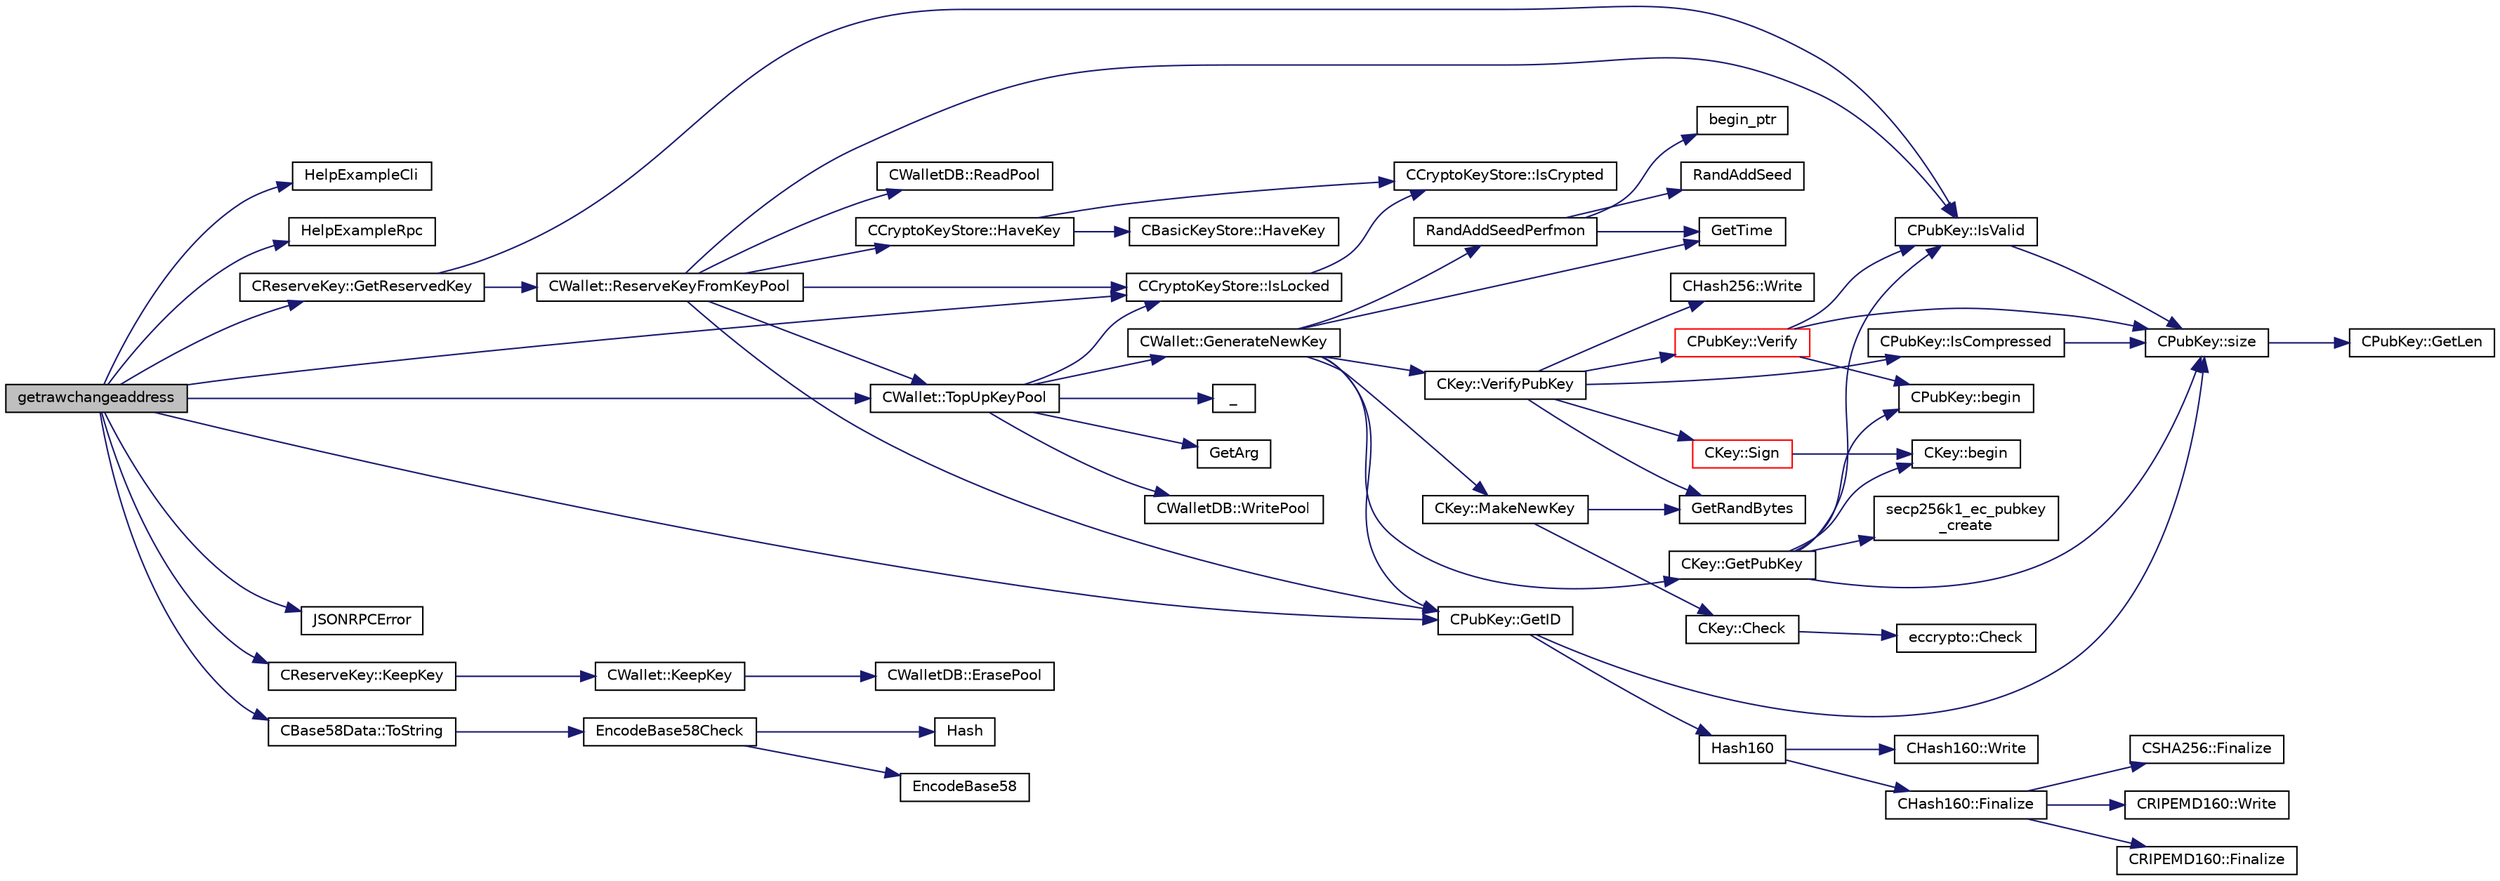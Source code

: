 digraph "getrawchangeaddress"
{
  edge [fontname="Helvetica",fontsize="10",labelfontname="Helvetica",labelfontsize="10"];
  node [fontname="Helvetica",fontsize="10",shape=record];
  rankdir="LR";
  Node492 [label="getrawchangeaddress",height=0.2,width=0.4,color="black", fillcolor="grey75", style="filled", fontcolor="black"];
  Node492 -> Node493 [color="midnightblue",fontsize="10",style="solid",fontname="Helvetica"];
  Node493 [label="HelpExampleCli",height=0.2,width=0.4,color="black", fillcolor="white", style="filled",URL="$rpcserver_8cpp.html#ac01ac6eab5467567ed0da106814e04ec"];
  Node492 -> Node494 [color="midnightblue",fontsize="10",style="solid",fontname="Helvetica"];
  Node494 [label="HelpExampleRpc",height=0.2,width=0.4,color="black", fillcolor="white", style="filled",URL="$rpcserver_8cpp.html#a06ea60e24e5a1053a14a11b1009bf9ef"];
  Node492 -> Node495 [color="midnightblue",fontsize="10",style="solid",fontname="Helvetica"];
  Node495 [label="CCryptoKeyStore::IsLocked",height=0.2,width=0.4,color="black", fillcolor="white", style="filled",URL="$class_c_crypto_key_store.html#a52919fa284a3aa10f1b4bd6018b6dbee"];
  Node495 -> Node496 [color="midnightblue",fontsize="10",style="solid",fontname="Helvetica"];
  Node496 [label="CCryptoKeyStore::IsCrypted",height=0.2,width=0.4,color="black", fillcolor="white", style="filled",URL="$class_c_crypto_key_store.html#acc8fed44366c98fb481333ca6e867088"];
  Node492 -> Node497 [color="midnightblue",fontsize="10",style="solid",fontname="Helvetica"];
  Node497 [label="CWallet::TopUpKeyPool",height=0.2,width=0.4,color="black", fillcolor="white", style="filled",URL="$group___actions.html#ga9730278506e0a4f1c65239b951525b55"];
  Node497 -> Node495 [color="midnightblue",fontsize="10",style="solid",fontname="Helvetica"];
  Node497 -> Node498 [color="midnightblue",fontsize="10",style="solid",fontname="Helvetica"];
  Node498 [label="GetArg",height=0.2,width=0.4,color="black", fillcolor="white", style="filled",URL="$util_8cpp.html#a24f685720bf40370e5bd2a192ad50cd8",tooltip="Return string argument or default value. "];
  Node497 -> Node499 [color="midnightblue",fontsize="10",style="solid",fontname="Helvetica"];
  Node499 [label="CWalletDB::WritePool",height=0.2,width=0.4,color="black", fillcolor="white", style="filled",URL="$class_c_wallet_d_b.html#ad43630ad28a68c3e8b1a633f09aa0964"];
  Node497 -> Node500 [color="midnightblue",fontsize="10",style="solid",fontname="Helvetica"];
  Node500 [label="CWallet::GenerateNewKey",height=0.2,width=0.4,color="black", fillcolor="white", style="filled",URL="$group__map_wallet.html#ga061fe7f54f80ec40f856b3e6365c2f4a"];
  Node500 -> Node501 [color="midnightblue",fontsize="10",style="solid",fontname="Helvetica"];
  Node501 [label="RandAddSeedPerfmon",height=0.2,width=0.4,color="black", fillcolor="white", style="filled",URL="$random_8cpp.html#a786af12a87491f8dc24351d93b9833b6"];
  Node501 -> Node502 [color="midnightblue",fontsize="10",style="solid",fontname="Helvetica"];
  Node502 [label="RandAddSeed",height=0.2,width=0.4,color="black", fillcolor="white", style="filled",URL="$random_8cpp.html#ab699fbdf803610a4e2060fd87787f7e0",tooltip="Seed OpenSSL PRNG with additional entropy data. "];
  Node501 -> Node503 [color="midnightblue",fontsize="10",style="solid",fontname="Helvetica"];
  Node503 [label="GetTime",height=0.2,width=0.4,color="black", fillcolor="white", style="filled",URL="$utiltime_8cpp.html#a46fac5fba8ba905b5f9acb364f5d8c6f",tooltip="For unit testing. "];
  Node501 -> Node504 [color="midnightblue",fontsize="10",style="solid",fontname="Helvetica"];
  Node504 [label="begin_ptr",height=0.2,width=0.4,color="black", fillcolor="white", style="filled",URL="$serialize_8h.html#a19966d167c527d2be493ac9aba27c249",tooltip="Get begin pointer of vector (non-const version). "];
  Node500 -> Node505 [color="midnightblue",fontsize="10",style="solid",fontname="Helvetica"];
  Node505 [label="CKey::MakeNewKey",height=0.2,width=0.4,color="black", fillcolor="white", style="filled",URL="$class_c_key.html#a9d12ed9d297e4286250fd7ea6b59e1a5",tooltip="Generate a new private key using a cryptographic PRNG. "];
  Node505 -> Node506 [color="midnightblue",fontsize="10",style="solid",fontname="Helvetica"];
  Node506 [label="GetRandBytes",height=0.2,width=0.4,color="black", fillcolor="white", style="filled",URL="$random_8cpp.html#ada0c29949c4d1ac0cc027d93c4771423",tooltip="Functions to gather random data via the OpenSSL PRNG. "];
  Node505 -> Node507 [color="midnightblue",fontsize="10",style="solid",fontname="Helvetica"];
  Node507 [label="CKey::Check",height=0.2,width=0.4,color="black", fillcolor="white", style="filled",URL="$class_c_key.html#acec869bc75fa8f4d619ab025d367a97c",tooltip="Check whether the 32-byte array pointed to be vch is valid keydata. "];
  Node507 -> Node508 [color="midnightblue",fontsize="10",style="solid",fontname="Helvetica"];
  Node508 [label="eccrypto::Check",height=0.2,width=0.4,color="black", fillcolor="white", style="filled",URL="$namespaceeccrypto.html#a231bdcb32521375b68fbdaf0d952cfd0"];
  Node500 -> Node509 [color="midnightblue",fontsize="10",style="solid",fontname="Helvetica"];
  Node509 [label="CKey::GetPubKey",height=0.2,width=0.4,color="black", fillcolor="white", style="filled",URL="$class_c_key.html#aa1085c59603a62db6ec776300f250337",tooltip="Compute the public key from a private key. "];
  Node509 -> Node510 [color="midnightblue",fontsize="10",style="solid",fontname="Helvetica"];
  Node510 [label="secp256k1_ec_pubkey\l_create",height=0.2,width=0.4,color="black", fillcolor="white", style="filled",URL="$secp256k1_8h.html#a22e1ef593e0d06d40b4f233e91447aa3",tooltip="Compute the public key for a secret key. "];
  Node509 -> Node511 [color="midnightblue",fontsize="10",style="solid",fontname="Helvetica"];
  Node511 [label="CPubKey::begin",height=0.2,width=0.4,color="black", fillcolor="white", style="filled",URL="$class_c_pub_key.html#a859ab9909d68092d6d4fc739237ab358"];
  Node509 -> Node512 [color="midnightblue",fontsize="10",style="solid",fontname="Helvetica"];
  Node512 [label="CKey::begin",height=0.2,width=0.4,color="black", fillcolor="white", style="filled",URL="$class_c_key.html#ab8dee0ad9d933304a22284ee40040847"];
  Node509 -> Node513 [color="midnightblue",fontsize="10",style="solid",fontname="Helvetica"];
  Node513 [label="CPubKey::size",height=0.2,width=0.4,color="black", fillcolor="white", style="filled",URL="$class_c_pub_key.html#a6bb28fcf0a5f799c69f5b7269363b309",tooltip="Simple read-only vector-like interface to the pubkey data. "];
  Node513 -> Node514 [color="midnightblue",fontsize="10",style="solid",fontname="Helvetica"];
  Node514 [label="CPubKey::GetLen",height=0.2,width=0.4,color="black", fillcolor="white", style="filled",URL="$class_c_pub_key.html#a7dc71b3f037c84268dc22de97d7b65fb",tooltip="Compute the length of a pubkey with a given first byte. "];
  Node509 -> Node515 [color="midnightblue",fontsize="10",style="solid",fontname="Helvetica"];
  Node515 [label="CPubKey::IsValid",height=0.2,width=0.4,color="black", fillcolor="white", style="filled",URL="$class_c_pub_key.html#a4fa94293cf8577fd039b9a133f6c7f30"];
  Node515 -> Node513 [color="midnightblue",fontsize="10",style="solid",fontname="Helvetica"];
  Node500 -> Node516 [color="midnightblue",fontsize="10",style="solid",fontname="Helvetica"];
  Node516 [label="CKey::VerifyPubKey",height=0.2,width=0.4,color="black", fillcolor="white", style="filled",URL="$class_c_key.html#ac53425b8d0f89067bce781c485101b20",tooltip="Verify thoroughly whether a private key and a public key match. "];
  Node516 -> Node517 [color="midnightblue",fontsize="10",style="solid",fontname="Helvetica"];
  Node517 [label="CPubKey::IsCompressed",height=0.2,width=0.4,color="black", fillcolor="white", style="filled",URL="$class_c_pub_key.html#a25f8b70340ad20ddab0f80ec4cee9396",tooltip="Check whether this is a compressed public key. "];
  Node517 -> Node513 [color="midnightblue",fontsize="10",style="solid",fontname="Helvetica"];
  Node516 -> Node506 [color="midnightblue",fontsize="10",style="solid",fontname="Helvetica"];
  Node516 -> Node518 [color="midnightblue",fontsize="10",style="solid",fontname="Helvetica"];
  Node518 [label="CHash256::Write",height=0.2,width=0.4,color="black", fillcolor="white", style="filled",URL="$class_c_hash256.html#a9cc25033c6435cb28e2e8e377c949a7a"];
  Node516 -> Node519 [color="midnightblue",fontsize="10",style="solid",fontname="Helvetica"];
  Node519 [label="CKey::Sign",height=0.2,width=0.4,color="red", fillcolor="white", style="filled",URL="$class_c_key.html#aa9b184a4a71d3e1a40aab360cf68e86c",tooltip="Create a DER-serialized signature. "];
  Node519 -> Node512 [color="midnightblue",fontsize="10",style="solid",fontname="Helvetica"];
  Node516 -> Node523 [color="midnightblue",fontsize="10",style="solid",fontname="Helvetica"];
  Node523 [label="CPubKey::Verify",height=0.2,width=0.4,color="red", fillcolor="white", style="filled",URL="$class_c_pub_key.html#a5b3fef213b227394ca9d0a1e3baa957e",tooltip="Verify a DER signature (~72 bytes). "];
  Node523 -> Node515 [color="midnightblue",fontsize="10",style="solid",fontname="Helvetica"];
  Node523 -> Node511 [color="midnightblue",fontsize="10",style="solid",fontname="Helvetica"];
  Node523 -> Node513 [color="midnightblue",fontsize="10",style="solid",fontname="Helvetica"];
  Node500 -> Node503 [color="midnightblue",fontsize="10",style="solid",fontname="Helvetica"];
  Node500 -> Node526 [color="midnightblue",fontsize="10",style="solid",fontname="Helvetica"];
  Node526 [label="CPubKey::GetID",height=0.2,width=0.4,color="black", fillcolor="white", style="filled",URL="$class_c_pub_key.html#a2675f7e6f72eff68e7a5227289feb021",tooltip="Get the KeyID of this public key (hash of its serialization) "];
  Node526 -> Node527 [color="midnightblue",fontsize="10",style="solid",fontname="Helvetica"];
  Node527 [label="Hash160",height=0.2,width=0.4,color="black", fillcolor="white", style="filled",URL="$hash_8h.html#a4490f70ddae16e9e48460a0416a48a6b",tooltip="Compute the 160-bit hash an object. "];
  Node527 -> Node528 [color="midnightblue",fontsize="10",style="solid",fontname="Helvetica"];
  Node528 [label="CHash160::Write",height=0.2,width=0.4,color="black", fillcolor="white", style="filled",URL="$class_c_hash160.html#af56cdd9443013eb68b246aa8450217f2"];
  Node527 -> Node529 [color="midnightblue",fontsize="10",style="solid",fontname="Helvetica"];
  Node529 [label="CHash160::Finalize",height=0.2,width=0.4,color="black", fillcolor="white", style="filled",URL="$class_c_hash160.html#a9bb08e1772002ae1a5d85017ba7952ee"];
  Node529 -> Node530 [color="midnightblue",fontsize="10",style="solid",fontname="Helvetica"];
  Node530 [label="CSHA256::Finalize",height=0.2,width=0.4,color="black", fillcolor="white", style="filled",URL="$class_c_s_h_a256.html#a4259230be0caefa590bc324fc12b9b90"];
  Node529 -> Node531 [color="midnightblue",fontsize="10",style="solid",fontname="Helvetica"];
  Node531 [label="CRIPEMD160::Write",height=0.2,width=0.4,color="black", fillcolor="white", style="filled",URL="$class_c_r_i_p_e_m_d160.html#a221143b9d94af623d07c4f4ba1bf6007"];
  Node529 -> Node532 [color="midnightblue",fontsize="10",style="solid",fontname="Helvetica"];
  Node532 [label="CRIPEMD160::Finalize",height=0.2,width=0.4,color="black", fillcolor="white", style="filled",URL="$class_c_r_i_p_e_m_d160.html#a2a11566fbf9d1339b819833313fc4e51"];
  Node526 -> Node513 [color="midnightblue",fontsize="10",style="solid",fontname="Helvetica"];
  Node497 -> Node533 [color="midnightblue",fontsize="10",style="solid",fontname="Helvetica"];
  Node533 [label="_",height=0.2,width=0.4,color="black", fillcolor="white", style="filled",URL="$ui__interface_8h.html#aad133bb6103b53cebf03fd01e2f11ba1",tooltip="Translation function: Call Translate signal on UI interface, which returns a boost::optional result..."];
  Node492 -> Node534 [color="midnightblue",fontsize="10",style="solid",fontname="Helvetica"];
  Node534 [label="CReserveKey::GetReservedKey",height=0.2,width=0.4,color="black", fillcolor="white", style="filled",URL="$group___actions.html#gad198d2d7a54d315c60805ba1cb0caf7c"];
  Node534 -> Node535 [color="midnightblue",fontsize="10",style="solid",fontname="Helvetica"];
  Node535 [label="CWallet::ReserveKeyFromKeyPool",height=0.2,width=0.4,color="black", fillcolor="white", style="filled",URL="$group___actions.html#ga9921854840668a1856998f041177dd2b"];
  Node535 -> Node495 [color="midnightblue",fontsize="10",style="solid",fontname="Helvetica"];
  Node535 -> Node497 [color="midnightblue",fontsize="10",style="solid",fontname="Helvetica"];
  Node535 -> Node536 [color="midnightblue",fontsize="10",style="solid",fontname="Helvetica"];
  Node536 [label="CWalletDB::ReadPool",height=0.2,width=0.4,color="black", fillcolor="white", style="filled",URL="$class_c_wallet_d_b.html#a6a03927cf247314ccd9b285139de0bd1"];
  Node535 -> Node537 [color="midnightblue",fontsize="10",style="solid",fontname="Helvetica"];
  Node537 [label="CCryptoKeyStore::HaveKey",height=0.2,width=0.4,color="black", fillcolor="white", style="filled",URL="$class_c_crypto_key_store.html#a6c115cf1fc4129b43c8846b3d51d8ff5",tooltip="Check whether a key corresponding to a given address is present in the store. "];
  Node537 -> Node496 [color="midnightblue",fontsize="10",style="solid",fontname="Helvetica"];
  Node537 -> Node538 [color="midnightblue",fontsize="10",style="solid",fontname="Helvetica"];
  Node538 [label="CBasicKeyStore::HaveKey",height=0.2,width=0.4,color="black", fillcolor="white", style="filled",URL="$class_c_basic_key_store.html#afc99762e3e58f93e198d85ecfdf5804a",tooltip="Check whether a key corresponding to a given address is present in the store. "];
  Node535 -> Node526 [color="midnightblue",fontsize="10",style="solid",fontname="Helvetica"];
  Node535 -> Node515 [color="midnightblue",fontsize="10",style="solid",fontname="Helvetica"];
  Node534 -> Node515 [color="midnightblue",fontsize="10",style="solid",fontname="Helvetica"];
  Node492 -> Node539 [color="midnightblue",fontsize="10",style="solid",fontname="Helvetica"];
  Node539 [label="JSONRPCError",height=0.2,width=0.4,color="black", fillcolor="white", style="filled",URL="$rpcprotocol_8cpp.html#a17b1bb111ab339efc951929834766039"];
  Node492 -> Node540 [color="midnightblue",fontsize="10",style="solid",fontname="Helvetica"];
  Node540 [label="CReserveKey::KeepKey",height=0.2,width=0.4,color="black", fillcolor="white", style="filled",URL="$group___actions.html#ga493d06f41ca9571f2a42c8581a3952d8"];
  Node540 -> Node541 [color="midnightblue",fontsize="10",style="solid",fontname="Helvetica"];
  Node541 [label="CWallet::KeepKey",height=0.2,width=0.4,color="black", fillcolor="white", style="filled",URL="$group___actions.html#gae460b8c824a1a6633615f95373e533f2"];
  Node541 -> Node542 [color="midnightblue",fontsize="10",style="solid",fontname="Helvetica"];
  Node542 [label="CWalletDB::ErasePool",height=0.2,width=0.4,color="black", fillcolor="white", style="filled",URL="$class_c_wallet_d_b.html#ac78d839fbda5164c4134ab67911139ca"];
  Node492 -> Node526 [color="midnightblue",fontsize="10",style="solid",fontname="Helvetica"];
  Node492 -> Node543 [color="midnightblue",fontsize="10",style="solid",fontname="Helvetica"];
  Node543 [label="CBase58Data::ToString",height=0.2,width=0.4,color="black", fillcolor="white", style="filled",URL="$class_c_base58_data.html#a7dc91af403ca02694b3247b15604e220"];
  Node543 -> Node544 [color="midnightblue",fontsize="10",style="solid",fontname="Helvetica"];
  Node544 [label="EncodeBase58Check",height=0.2,width=0.4,color="black", fillcolor="white", style="filled",URL="$base58_8cpp.html#ace9a5807ee51604f33044339f073ec76",tooltip="Encode a byte vector into a base58-encoded string, including checksum. "];
  Node544 -> Node545 [color="midnightblue",fontsize="10",style="solid",fontname="Helvetica"];
  Node545 [label="Hash",height=0.2,width=0.4,color="black", fillcolor="white", style="filled",URL="$hash_8h.html#a12c5e981d7f5f2850027fd5e932eff61",tooltip="Compute the 256-bit hash of a std::string. "];
  Node544 -> Node546 [color="midnightblue",fontsize="10",style="solid",fontname="Helvetica"];
  Node546 [label="EncodeBase58",height=0.2,width=0.4,color="black", fillcolor="white", style="filled",URL="$base58_8cpp.html#a8d6f0e9d5df175b4966dcede31dc90ad",tooltip="Why base-58 instead of standard base-64 encoding? "];
}
